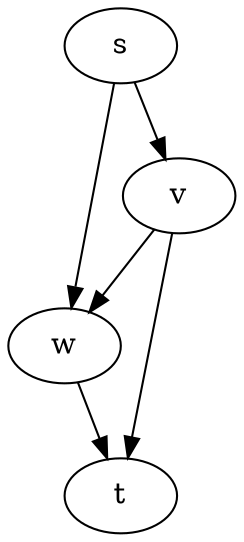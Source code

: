 strict digraph  {
	w -> t	 [capacity=3,
		flow=0];
	v -> w	 [capacity=5,
		flow=0];
	v -> t	 [capacity=2,
		flow=0];
	s -> w	 [capacity=2,
		flow=0];
	s -> v	 [capacity=3,
		flow=0];
}
